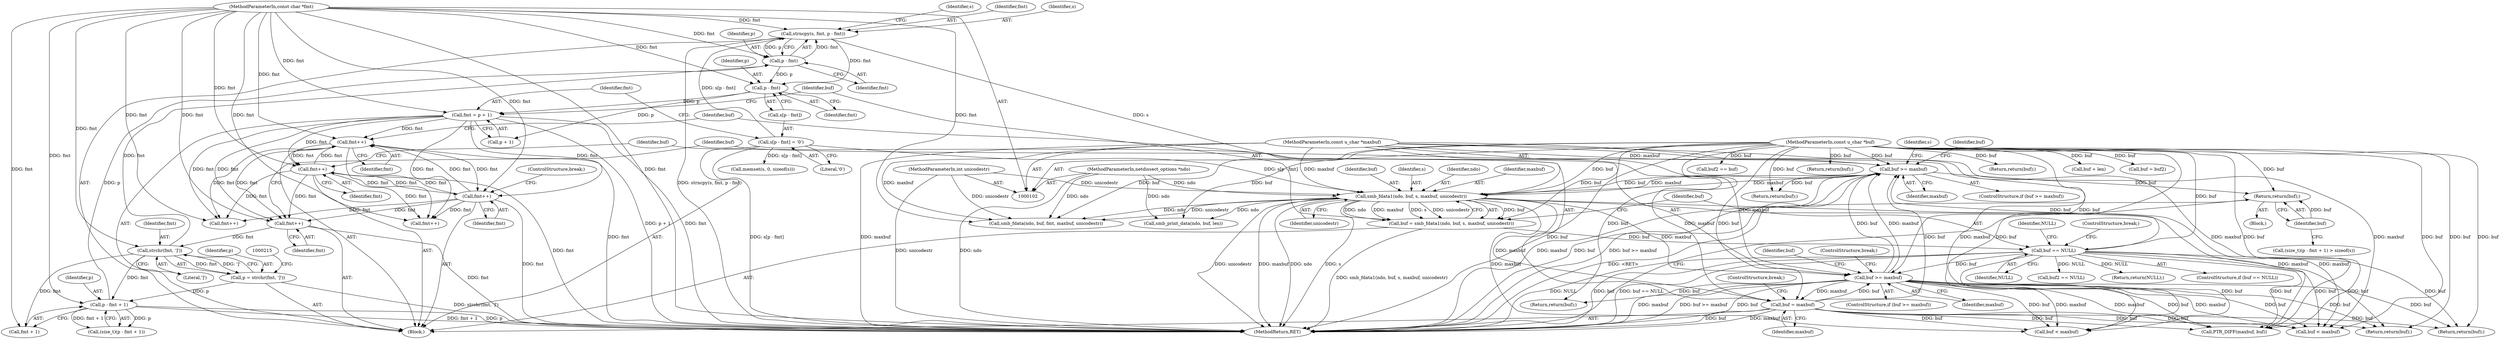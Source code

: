 digraph "0_tcpdump_24182d959f661327525a20d9a94c98a8ec016778@pointer" {
"1000224" [label="(Return,return(buf);)"];
"1000225" [label="(Identifier,buf)"];
"1000197" [label="(Call,buf >= maxbuf)"];
"1000253" [label="(Call,buf == NULL)"];
"1000244" [label="(Call,buf = smb_fdata1(ndo, buf, s, maxbuf, unicodestr))"];
"1000246" [label="(Call,smb_fdata1(ndo, buf, s, maxbuf, unicodestr))"];
"1000103" [label="(MethodParameterIn,netdissect_options *ndo)"];
"1000104" [label="(MethodParameterIn,const u_char *buf)"];
"1000226" [label="(Call,strncpy(s, fmt, p - fmt))"];
"1000232" [label="(Call,s[p - fmt] = '\0')"];
"1000229" [label="(Call,p - fmt)"];
"1000216" [label="(Call,p - fmt + 1)"];
"1000207" [label="(Call,p = strchr(fmt, ']'))"];
"1000209" [label="(Call,strchr(fmt, ']'))"];
"1000194" [label="(Call,fmt++)"];
"1000181" [label="(Call,fmt++)"];
"1000171" [label="(Call,fmt++)"];
"1000239" [label="(Call,fmt = p + 1)"];
"1000235" [label="(Call,p - fmt)"];
"1000105" [label="(MethodParameterIn,const char *fmt)"];
"1000267" [label="(Call,fmt++)"];
"1000106" [label="(MethodParameterIn,const u_char *maxbuf)"];
"1000107" [label="(MethodParameterIn,int unicodestr)"];
"1000183" [label="(Call,buf = maxbuf)"];
"1000174" [label="(Call,buf >= maxbuf)"];
"1000257" [label="(Identifier,NULL)"];
"1000217" [label="(Identifier,p)"];
"1000297" [label="(Call,buf + len)"];
"1000194" [label="(Call,fmt++)"];
"1000255" [label="(Identifier,NULL)"];
"1000198" [label="(Identifier,buf)"];
"1000176" [label="(Identifier,maxbuf)"];
"1000228" [label="(Identifier,fmt)"];
"1000145" [label="(Call,smb_fdata(ndo, buf, fmt, maxbuf, unicodestr))"];
"1000248" [label="(Identifier,buf)"];
"1000154" [label="(Call,buf2 == NULL)"];
"1000190" [label="(Return,return(buf);)"];
"1000181" [label="(Call,fmt++)"];
"1000256" [label="(Return,return(NULL);)"];
"1000237" [label="(Identifier,fmt)"];
"1000213" [label="(Call,(size_t)(p - fmt + 1) > sizeof(s))"];
"1000227" [label="(Identifier,s)"];
"1000238" [label="(Literal,'\0')"];
"1000165" [label="(Call,buf = buf2)"];
"1000239" [label="(Call,fmt = p + 1)"];
"1000183" [label="(Call,buf = maxbuf)"];
"1000258" [label="(ControlStructure,break;)"];
"1000244" [label="(Call,buf = smb_fdata1(ndo, buf, s, maxbuf, unicodestr))"];
"1000251" [label="(Identifier,unicodestr)"];
"1000202" [label="(Call,memset(s, 0, sizeof(s)))"];
"1000216" [label="(Call,p - fmt + 1)"];
"1000177" [label="(Return,return(buf);)"];
"1000127" [label="(Call,buf < maxbuf)"];
"1000224" [label="(Return,return(buf);)"];
"1000267" [label="(Call,fmt++)"];
"1000207" [label="(Call,p = strchr(fmt, ']'))"];
"1000188" [label="(Call,fmt++)"];
"1000124" [label="(Call,fmt++)"];
"1000199" [label="(Identifier,maxbuf)"];
"1000226" [label="(Call,strncpy(s, fmt, p - fmt))"];
"1000185" [label="(Identifier,maxbuf)"];
"1000208" [label="(Identifier,p)"];
"1000171" [label="(Call,fmt++)"];
"1000230" [label="(Identifier,p)"];
"1000175" [label="(Identifier,buf)"];
"1000249" [label="(Identifier,s)"];
"1000247" [label="(Identifier,ndo)"];
"1000174" [label="(Call,buf >= maxbuf)"];
"1000246" [label="(Call,smb_fdata1(ndo, buf, s, maxbuf, unicodestr))"];
"1000196" [label="(ControlStructure,if (buf >= maxbuf))"];
"1000225" [label="(Identifier,buf)"];
"1000160" [label="(Call,buf2 == buf)"];
"1000302" [label="(MethodReturn,RET)"];
"1000253" [label="(Call,buf == NULL)"];
"1000195" [label="(Identifier,fmt)"];
"1000234" [label="(Identifier,s)"];
"1000182" [label="(Identifier,fmt)"];
"1000223" [label="(Block,)"];
"1000218" [label="(Call,fmt + 1)"];
"1000122" [label="(Block,)"];
"1000179" [label="(ControlStructure,break;)"];
"1000250" [label="(Identifier,maxbuf)"];
"1000214" [label="(Call,(size_t)(p - fmt + 1))"];
"1000241" [label="(Call,p + 1)"];
"1000240" [label="(Identifier,fmt)"];
"1000281" [label="(Call,PTR_DIFF(maxbuf, buf))"];
"1000211" [label="(Literal,']')"];
"1000184" [label="(Identifier,buf)"];
"1000231" [label="(Identifier,fmt)"];
"1000233" [label="(Call,s[p - fmt])"];
"1000268" [label="(Identifier,fmt)"];
"1000274" [label="(Call,buf < maxbuf)"];
"1000235" [label="(Call,p - fmt)"];
"1000105" [label="(MethodParameterIn,const char *fmt)"];
"1000107" [label="(MethodParameterIn,int unicodestr)"];
"1000186" [label="(ControlStructure,break;)"];
"1000232" [label="(Call,s[p - fmt] = '\0')"];
"1000197" [label="(Call,buf >= maxbuf)"];
"1000210" [label="(Identifier,fmt)"];
"1000104" [label="(MethodParameterIn,const u_char *buf)"];
"1000229" [label="(Call,p - fmt)"];
"1000203" [label="(Identifier,s)"];
"1000254" [label="(Identifier,buf)"];
"1000201" [label="(Identifier,buf)"];
"1000163" [label="(Return,return(buf);)"];
"1000173" [label="(ControlStructure,if (buf >= maxbuf))"];
"1000245" [label="(Identifier,buf)"];
"1000236" [label="(Identifier,p)"];
"1000300" [label="(Return,return(buf);)"];
"1000269" [label="(ControlStructure,break;)"];
"1000200" [label="(Return,return(buf);)"];
"1000106" [label="(MethodParameterIn,const u_char *maxbuf)"];
"1000209" [label="(Call,strchr(fmt, ']'))"];
"1000292" [label="(Call,smb_print_data(ndo, buf, len))"];
"1000103" [label="(MethodParameterIn,netdissect_options *ndo)"];
"1000178" [label="(Identifier,buf)"];
"1000252" [label="(ControlStructure,if (buf == NULL))"];
"1000168" [label="(Return,return(buf);)"];
"1000172" [label="(Identifier,fmt)"];
"1000224" -> "1000223"  [label="AST: "];
"1000224" -> "1000225"  [label="CFG: "];
"1000225" -> "1000224"  [label="AST: "];
"1000302" -> "1000224"  [label="CFG: "];
"1000224" -> "1000302"  [label="DDG: <RET>"];
"1000225" -> "1000224"  [label="DDG: buf"];
"1000197" -> "1000224"  [label="DDG: buf"];
"1000104" -> "1000224"  [label="DDG: buf"];
"1000225" -> "1000213"  [label="CFG: "];
"1000197" -> "1000196"  [label="AST: "];
"1000197" -> "1000199"  [label="CFG: "];
"1000198" -> "1000197"  [label="AST: "];
"1000199" -> "1000197"  [label="AST: "];
"1000201" -> "1000197"  [label="CFG: "];
"1000203" -> "1000197"  [label="CFG: "];
"1000197" -> "1000302"  [label="DDG: buf >= maxbuf"];
"1000197" -> "1000302"  [label="DDG: maxbuf"];
"1000197" -> "1000302"  [label="DDG: buf"];
"1000253" -> "1000197"  [label="DDG: buf"];
"1000183" -> "1000197"  [label="DDG: buf"];
"1000174" -> "1000197"  [label="DDG: buf"];
"1000174" -> "1000197"  [label="DDG: maxbuf"];
"1000104" -> "1000197"  [label="DDG: buf"];
"1000246" -> "1000197"  [label="DDG: maxbuf"];
"1000106" -> "1000197"  [label="DDG: maxbuf"];
"1000197" -> "1000200"  [label="DDG: buf"];
"1000197" -> "1000246"  [label="DDG: buf"];
"1000197" -> "1000246"  [label="DDG: maxbuf"];
"1000253" -> "1000252"  [label="AST: "];
"1000253" -> "1000255"  [label="CFG: "];
"1000254" -> "1000253"  [label="AST: "];
"1000255" -> "1000253"  [label="AST: "];
"1000257" -> "1000253"  [label="CFG: "];
"1000258" -> "1000253"  [label="CFG: "];
"1000253" -> "1000302"  [label="DDG: buf == NULL"];
"1000253" -> "1000302"  [label="DDG: NULL"];
"1000253" -> "1000302"  [label="DDG: buf"];
"1000253" -> "1000127"  [label="DDG: buf"];
"1000253" -> "1000154"  [label="DDG: NULL"];
"1000253" -> "1000174"  [label="DDG: buf"];
"1000253" -> "1000190"  [label="DDG: buf"];
"1000244" -> "1000253"  [label="DDG: buf"];
"1000104" -> "1000253"  [label="DDG: buf"];
"1000253" -> "1000256"  [label="DDG: NULL"];
"1000253" -> "1000274"  [label="DDG: buf"];
"1000253" -> "1000281"  [label="DDG: buf"];
"1000253" -> "1000300"  [label="DDG: buf"];
"1000244" -> "1000122"  [label="AST: "];
"1000244" -> "1000246"  [label="CFG: "];
"1000245" -> "1000244"  [label="AST: "];
"1000246" -> "1000244"  [label="AST: "];
"1000254" -> "1000244"  [label="CFG: "];
"1000244" -> "1000302"  [label="DDG: smb_fdata1(ndo, buf, s, maxbuf, unicodestr)"];
"1000246" -> "1000244"  [label="DDG: buf"];
"1000246" -> "1000244"  [label="DDG: ndo"];
"1000246" -> "1000244"  [label="DDG: maxbuf"];
"1000246" -> "1000244"  [label="DDG: s"];
"1000246" -> "1000244"  [label="DDG: unicodestr"];
"1000104" -> "1000244"  [label="DDG: buf"];
"1000246" -> "1000251"  [label="CFG: "];
"1000247" -> "1000246"  [label="AST: "];
"1000248" -> "1000246"  [label="AST: "];
"1000249" -> "1000246"  [label="AST: "];
"1000250" -> "1000246"  [label="AST: "];
"1000251" -> "1000246"  [label="AST: "];
"1000246" -> "1000302"  [label="DDG: unicodestr"];
"1000246" -> "1000302"  [label="DDG: maxbuf"];
"1000246" -> "1000302"  [label="DDG: ndo"];
"1000246" -> "1000302"  [label="DDG: s"];
"1000246" -> "1000127"  [label="DDG: maxbuf"];
"1000246" -> "1000145"  [label="DDG: ndo"];
"1000246" -> "1000145"  [label="DDG: unicodestr"];
"1000246" -> "1000174"  [label="DDG: maxbuf"];
"1000246" -> "1000183"  [label="DDG: maxbuf"];
"1000103" -> "1000246"  [label="DDG: ndo"];
"1000104" -> "1000246"  [label="DDG: buf"];
"1000226" -> "1000246"  [label="DDG: s"];
"1000232" -> "1000246"  [label="DDG: s[p - fmt]"];
"1000106" -> "1000246"  [label="DDG: maxbuf"];
"1000107" -> "1000246"  [label="DDG: unicodestr"];
"1000246" -> "1000274"  [label="DDG: maxbuf"];
"1000246" -> "1000281"  [label="DDG: maxbuf"];
"1000246" -> "1000292"  [label="DDG: ndo"];
"1000103" -> "1000102"  [label="AST: "];
"1000103" -> "1000302"  [label="DDG: ndo"];
"1000103" -> "1000145"  [label="DDG: ndo"];
"1000103" -> "1000292"  [label="DDG: ndo"];
"1000104" -> "1000102"  [label="AST: "];
"1000104" -> "1000302"  [label="DDG: buf"];
"1000104" -> "1000127"  [label="DDG: buf"];
"1000104" -> "1000145"  [label="DDG: buf"];
"1000104" -> "1000160"  [label="DDG: buf"];
"1000104" -> "1000163"  [label="DDG: buf"];
"1000104" -> "1000165"  [label="DDG: buf"];
"1000104" -> "1000168"  [label="DDG: buf"];
"1000104" -> "1000174"  [label="DDG: buf"];
"1000104" -> "1000177"  [label="DDG: buf"];
"1000104" -> "1000183"  [label="DDG: buf"];
"1000104" -> "1000190"  [label="DDG: buf"];
"1000104" -> "1000200"  [label="DDG: buf"];
"1000104" -> "1000274"  [label="DDG: buf"];
"1000104" -> "1000281"  [label="DDG: buf"];
"1000104" -> "1000292"  [label="DDG: buf"];
"1000104" -> "1000297"  [label="DDG: buf"];
"1000104" -> "1000300"  [label="DDG: buf"];
"1000226" -> "1000122"  [label="AST: "];
"1000226" -> "1000229"  [label="CFG: "];
"1000227" -> "1000226"  [label="AST: "];
"1000228" -> "1000226"  [label="AST: "];
"1000229" -> "1000226"  [label="AST: "];
"1000234" -> "1000226"  [label="CFG: "];
"1000226" -> "1000302"  [label="DDG: strncpy(s, fmt, p - fmt)"];
"1000232" -> "1000226"  [label="DDG: s[p - fmt]"];
"1000229" -> "1000226"  [label="DDG: fmt"];
"1000229" -> "1000226"  [label="DDG: p"];
"1000105" -> "1000226"  [label="DDG: fmt"];
"1000226" -> "1000235"  [label="DDG: fmt"];
"1000232" -> "1000122"  [label="AST: "];
"1000232" -> "1000238"  [label="CFG: "];
"1000233" -> "1000232"  [label="AST: "];
"1000238" -> "1000232"  [label="AST: "];
"1000240" -> "1000232"  [label="CFG: "];
"1000232" -> "1000302"  [label="DDG: s[p - fmt]"];
"1000232" -> "1000202"  [label="DDG: s[p - fmt]"];
"1000229" -> "1000231"  [label="CFG: "];
"1000230" -> "1000229"  [label="AST: "];
"1000231" -> "1000229"  [label="AST: "];
"1000216" -> "1000229"  [label="DDG: p"];
"1000105" -> "1000229"  [label="DDG: fmt"];
"1000209" -> "1000229"  [label="DDG: fmt"];
"1000229" -> "1000235"  [label="DDG: p"];
"1000216" -> "1000214"  [label="AST: "];
"1000216" -> "1000218"  [label="CFG: "];
"1000217" -> "1000216"  [label="AST: "];
"1000218" -> "1000216"  [label="AST: "];
"1000214" -> "1000216"  [label="CFG: "];
"1000216" -> "1000302"  [label="DDG: p"];
"1000216" -> "1000302"  [label="DDG: fmt + 1"];
"1000216" -> "1000214"  [label="DDG: p"];
"1000216" -> "1000214"  [label="DDG: fmt + 1"];
"1000207" -> "1000216"  [label="DDG: p"];
"1000209" -> "1000216"  [label="DDG: fmt"];
"1000105" -> "1000216"  [label="DDG: fmt"];
"1000207" -> "1000122"  [label="AST: "];
"1000207" -> "1000209"  [label="CFG: "];
"1000208" -> "1000207"  [label="AST: "];
"1000209" -> "1000207"  [label="AST: "];
"1000215" -> "1000207"  [label="CFG: "];
"1000207" -> "1000302"  [label="DDG: strchr(fmt, ']')"];
"1000209" -> "1000207"  [label="DDG: fmt"];
"1000209" -> "1000207"  [label="DDG: ']'"];
"1000209" -> "1000211"  [label="CFG: "];
"1000210" -> "1000209"  [label="AST: "];
"1000211" -> "1000209"  [label="AST: "];
"1000194" -> "1000209"  [label="DDG: fmt"];
"1000105" -> "1000209"  [label="DDG: fmt"];
"1000209" -> "1000218"  [label="DDG: fmt"];
"1000194" -> "1000122"  [label="AST: "];
"1000194" -> "1000195"  [label="CFG: "];
"1000195" -> "1000194"  [label="AST: "];
"1000198" -> "1000194"  [label="CFG: "];
"1000194" -> "1000302"  [label="DDG: fmt"];
"1000181" -> "1000194"  [label="DDG: fmt"];
"1000171" -> "1000194"  [label="DDG: fmt"];
"1000239" -> "1000194"  [label="DDG: fmt"];
"1000267" -> "1000194"  [label="DDG: fmt"];
"1000105" -> "1000194"  [label="DDG: fmt"];
"1000181" -> "1000122"  [label="AST: "];
"1000181" -> "1000182"  [label="CFG: "];
"1000182" -> "1000181"  [label="AST: "];
"1000184" -> "1000181"  [label="CFG: "];
"1000181" -> "1000302"  [label="DDG: fmt"];
"1000181" -> "1000124"  [label="DDG: fmt"];
"1000181" -> "1000171"  [label="DDG: fmt"];
"1000171" -> "1000181"  [label="DDG: fmt"];
"1000239" -> "1000181"  [label="DDG: fmt"];
"1000267" -> "1000181"  [label="DDG: fmt"];
"1000105" -> "1000181"  [label="DDG: fmt"];
"1000181" -> "1000188"  [label="DDG: fmt"];
"1000181" -> "1000267"  [label="DDG: fmt"];
"1000171" -> "1000122"  [label="AST: "];
"1000171" -> "1000172"  [label="CFG: "];
"1000172" -> "1000171"  [label="AST: "];
"1000175" -> "1000171"  [label="CFG: "];
"1000171" -> "1000302"  [label="DDG: fmt"];
"1000171" -> "1000124"  [label="DDG: fmt"];
"1000239" -> "1000171"  [label="DDG: fmt"];
"1000267" -> "1000171"  [label="DDG: fmt"];
"1000105" -> "1000171"  [label="DDG: fmt"];
"1000171" -> "1000188"  [label="DDG: fmt"];
"1000171" -> "1000267"  [label="DDG: fmt"];
"1000239" -> "1000122"  [label="AST: "];
"1000239" -> "1000241"  [label="CFG: "];
"1000240" -> "1000239"  [label="AST: "];
"1000241" -> "1000239"  [label="AST: "];
"1000245" -> "1000239"  [label="CFG: "];
"1000239" -> "1000302"  [label="DDG: fmt"];
"1000239" -> "1000302"  [label="DDG: p + 1"];
"1000239" -> "1000124"  [label="DDG: fmt"];
"1000239" -> "1000188"  [label="DDG: fmt"];
"1000235" -> "1000239"  [label="DDG: p"];
"1000105" -> "1000239"  [label="DDG: fmt"];
"1000239" -> "1000267"  [label="DDG: fmt"];
"1000235" -> "1000233"  [label="AST: "];
"1000235" -> "1000237"  [label="CFG: "];
"1000236" -> "1000235"  [label="AST: "];
"1000237" -> "1000235"  [label="AST: "];
"1000233" -> "1000235"  [label="CFG: "];
"1000105" -> "1000235"  [label="DDG: fmt"];
"1000235" -> "1000241"  [label="DDG: p"];
"1000105" -> "1000102"  [label="AST: "];
"1000105" -> "1000302"  [label="DDG: fmt"];
"1000105" -> "1000124"  [label="DDG: fmt"];
"1000105" -> "1000145"  [label="DDG: fmt"];
"1000105" -> "1000188"  [label="DDG: fmt"];
"1000105" -> "1000218"  [label="DDG: fmt"];
"1000105" -> "1000267"  [label="DDG: fmt"];
"1000267" -> "1000122"  [label="AST: "];
"1000267" -> "1000268"  [label="CFG: "];
"1000268" -> "1000267"  [label="AST: "];
"1000269" -> "1000267"  [label="CFG: "];
"1000267" -> "1000302"  [label="DDG: fmt"];
"1000267" -> "1000124"  [label="DDG: fmt"];
"1000267" -> "1000188"  [label="DDG: fmt"];
"1000106" -> "1000102"  [label="AST: "];
"1000106" -> "1000302"  [label="DDG: maxbuf"];
"1000106" -> "1000127"  [label="DDG: maxbuf"];
"1000106" -> "1000145"  [label="DDG: maxbuf"];
"1000106" -> "1000174"  [label="DDG: maxbuf"];
"1000106" -> "1000183"  [label="DDG: maxbuf"];
"1000106" -> "1000274"  [label="DDG: maxbuf"];
"1000106" -> "1000281"  [label="DDG: maxbuf"];
"1000107" -> "1000102"  [label="AST: "];
"1000107" -> "1000302"  [label="DDG: unicodestr"];
"1000107" -> "1000145"  [label="DDG: unicodestr"];
"1000183" -> "1000122"  [label="AST: "];
"1000183" -> "1000185"  [label="CFG: "];
"1000184" -> "1000183"  [label="AST: "];
"1000185" -> "1000183"  [label="AST: "];
"1000186" -> "1000183"  [label="CFG: "];
"1000183" -> "1000302"  [label="DDG: maxbuf"];
"1000183" -> "1000302"  [label="DDG: buf"];
"1000183" -> "1000127"  [label="DDG: buf"];
"1000183" -> "1000174"  [label="DDG: buf"];
"1000174" -> "1000183"  [label="DDG: maxbuf"];
"1000183" -> "1000190"  [label="DDG: buf"];
"1000183" -> "1000274"  [label="DDG: buf"];
"1000183" -> "1000281"  [label="DDG: buf"];
"1000183" -> "1000300"  [label="DDG: buf"];
"1000174" -> "1000173"  [label="AST: "];
"1000174" -> "1000176"  [label="CFG: "];
"1000175" -> "1000174"  [label="AST: "];
"1000176" -> "1000174"  [label="AST: "];
"1000178" -> "1000174"  [label="CFG: "];
"1000179" -> "1000174"  [label="CFG: "];
"1000174" -> "1000302"  [label="DDG: maxbuf"];
"1000174" -> "1000302"  [label="DDG: buf >= maxbuf"];
"1000174" -> "1000302"  [label="DDG: buf"];
"1000174" -> "1000127"  [label="DDG: buf"];
"1000174" -> "1000127"  [label="DDG: maxbuf"];
"1000174" -> "1000177"  [label="DDG: buf"];
"1000174" -> "1000190"  [label="DDG: buf"];
"1000174" -> "1000274"  [label="DDG: buf"];
"1000174" -> "1000274"  [label="DDG: maxbuf"];
"1000174" -> "1000281"  [label="DDG: maxbuf"];
"1000174" -> "1000281"  [label="DDG: buf"];
"1000174" -> "1000300"  [label="DDG: buf"];
}
